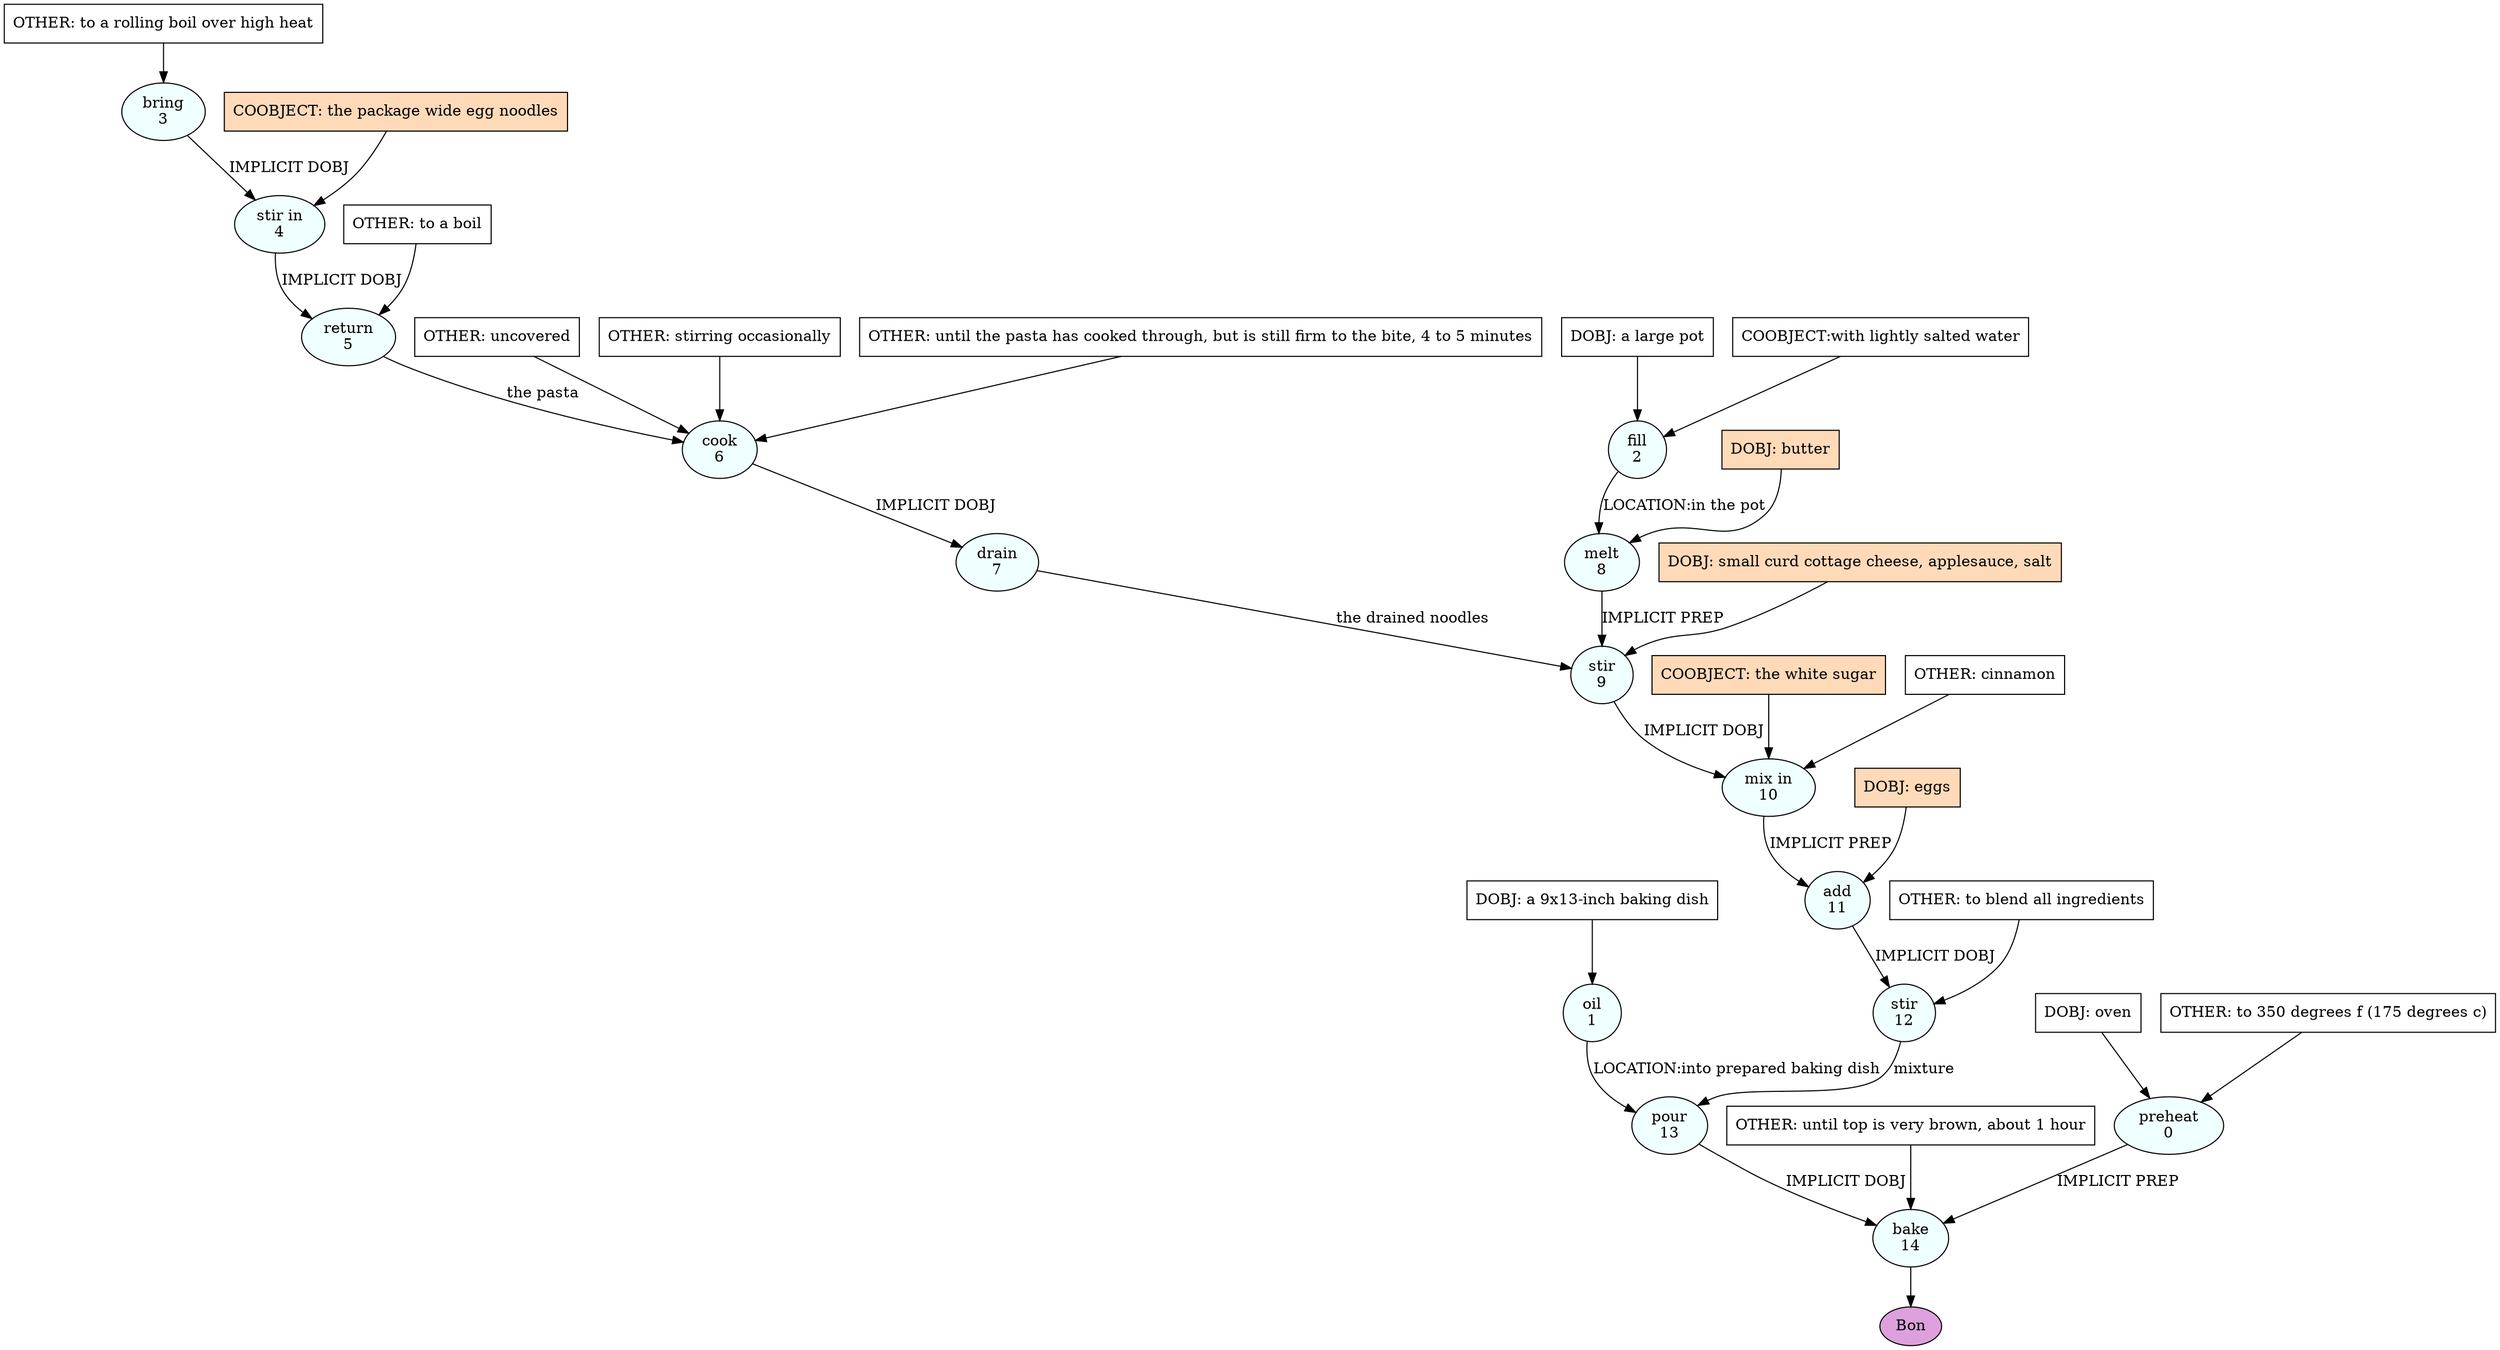 digraph recipe {
E0[label="preheat
0", shape=oval, style=filled, fillcolor=azure]
E1[label="oil
1", shape=oval, style=filled, fillcolor=azure]
E2[label="fill
2", shape=oval, style=filled, fillcolor=azure]
E3[label="bring
3", shape=oval, style=filled, fillcolor=azure]
E4[label="stir in
4", shape=oval, style=filled, fillcolor=azure]
E5[label="return
5", shape=oval, style=filled, fillcolor=azure]
E6[label="cook
6", shape=oval, style=filled, fillcolor=azure]
E7[label="drain
7", shape=oval, style=filled, fillcolor=azure]
E8[label="melt
8", shape=oval, style=filled, fillcolor=azure]
E9[label="stir
9", shape=oval, style=filled, fillcolor=azure]
E10[label="mix in
10", shape=oval, style=filled, fillcolor=azure]
E11[label="add
11", shape=oval, style=filled, fillcolor=azure]
E12[label="stir
12", shape=oval, style=filled, fillcolor=azure]
E13[label="pour
13", shape=oval, style=filled, fillcolor=azure]
E14[label="bake
14", shape=oval, style=filled, fillcolor=azure]
D0[label="DOBJ: oven", shape=box, style=filled, fillcolor=white]
D0 -> E0
O0_0[label="OTHER: to 350 degrees f (175 degrees c)", shape=box, style=filled, fillcolor=white]
O0_0 -> E0
O3_0[label="OTHER: to a rolling boil over high heat", shape=box, style=filled, fillcolor=white]
O3_0 -> E3
D1[label="DOBJ: a 9x13-inch baking dish", shape=box, style=filled, fillcolor=white]
D1 -> E1
D2[label="DOBJ: a large pot", shape=box, style=filled, fillcolor=white]
D2 -> E2
P2_0[label="COOBJECT:with lightly salted water", shape=box, style=filled, fillcolor=white]
P2_0 -> E2
E3 -> E4 [label="IMPLICIT DOBJ"]
P4_0_ing[label="COOBJECT: the package wide egg noodles", shape=box, style=filled, fillcolor=peachpuff]
P4_0_ing -> E4
E4 -> E5 [label="IMPLICIT DOBJ"]
O5_0_0[label="OTHER: to a boil", shape=box, style=filled, fillcolor=white]
O5_0_0 -> E5
E5 -> E6 [label="the pasta"]
O6_0_0[label="OTHER: uncovered", shape=box, style=filled, fillcolor=white]
O6_0_0 -> E6
O6_1_0[label="OTHER: stirring occasionally", shape=box, style=filled, fillcolor=white]
O6_1_0 -> E6
O6_2_0[label="OTHER: until the pasta has cooked through, but is still firm to the bite, 4 to 5 minutes", shape=box, style=filled, fillcolor=white]
O6_2_0 -> E6
E6 -> E7 [label="IMPLICIT DOBJ"]
D8_ing[label="DOBJ: butter", shape=box, style=filled, fillcolor=peachpuff]
D8_ing -> E8
E2 -> E8 [label="LOCATION:in the pot"]
D9_ing[label="DOBJ: small curd cottage cheese, applesauce, salt", shape=box, style=filled, fillcolor=peachpuff]
D9_ing -> E9
E7 -> E9 [label="the drained noodles"]
E8 -> E9 [label="IMPLICIT PREP"]
E9 -> E10 [label="IMPLICIT DOBJ"]
P10_0_ing[label="COOBJECT: the white sugar", shape=box, style=filled, fillcolor=peachpuff]
P10_0_ing -> E10
O10_0_0[label="OTHER: cinnamon", shape=box, style=filled, fillcolor=white]
O10_0_0 -> E10
D11_ing[label="DOBJ: eggs", shape=box, style=filled, fillcolor=peachpuff]
D11_ing -> E11
E10 -> E11 [label="IMPLICIT PREP"]
E11 -> E12 [label="IMPLICIT DOBJ"]
O12_0_0[label="OTHER: to blend all ingredients", shape=box, style=filled, fillcolor=white]
O12_0_0 -> E12
E12 -> E13 [label="mixture"]
E1 -> E13 [label="LOCATION:into prepared baking dish"]
E13 -> E14 [label="IMPLICIT DOBJ"]
E0 -> E14 [label="IMPLICIT PREP"]
O14_0_0[label="OTHER: until top is very brown, about 1 hour", shape=box, style=filled, fillcolor=white]
O14_0_0 -> E14
EOR[label="Bon", shape=oval, style=filled, fillcolor=plum]
E14 -> EOR
}
